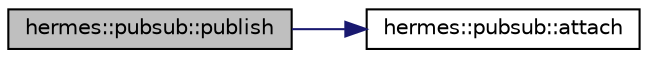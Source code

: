 digraph "hermes::pubsub::publish"
{
 // LATEX_PDF_SIZE
  edge [fontname="Helvetica",fontsize="10",labelfontname="Helvetica",labelfontsize="10"];
  node [fontname="Helvetica",fontsize="10",shape=record];
  rankdir="LR";
  Node1 [label="hermes::pubsub::publish",height=0.2,width=0.4,color="black", fillcolor="grey75", style="filled", fontcolor="black",tooltip="Puts a message to a topic."];
  Node1 -> Node2 [color="midnightblue",fontsize="10",style="solid",fontname="Helvetica"];
  Node2 [label="hermes::pubsub::attach",height=0.2,width=0.4,color="black", fillcolor="white", style="filled",URL="$namespacehermes_1_1pubsub.html#a9e649d6223b2506acaa6eed4f3d9645e",tooltip="Attaches to a topic, creating it if it doesnt exists."];
}
